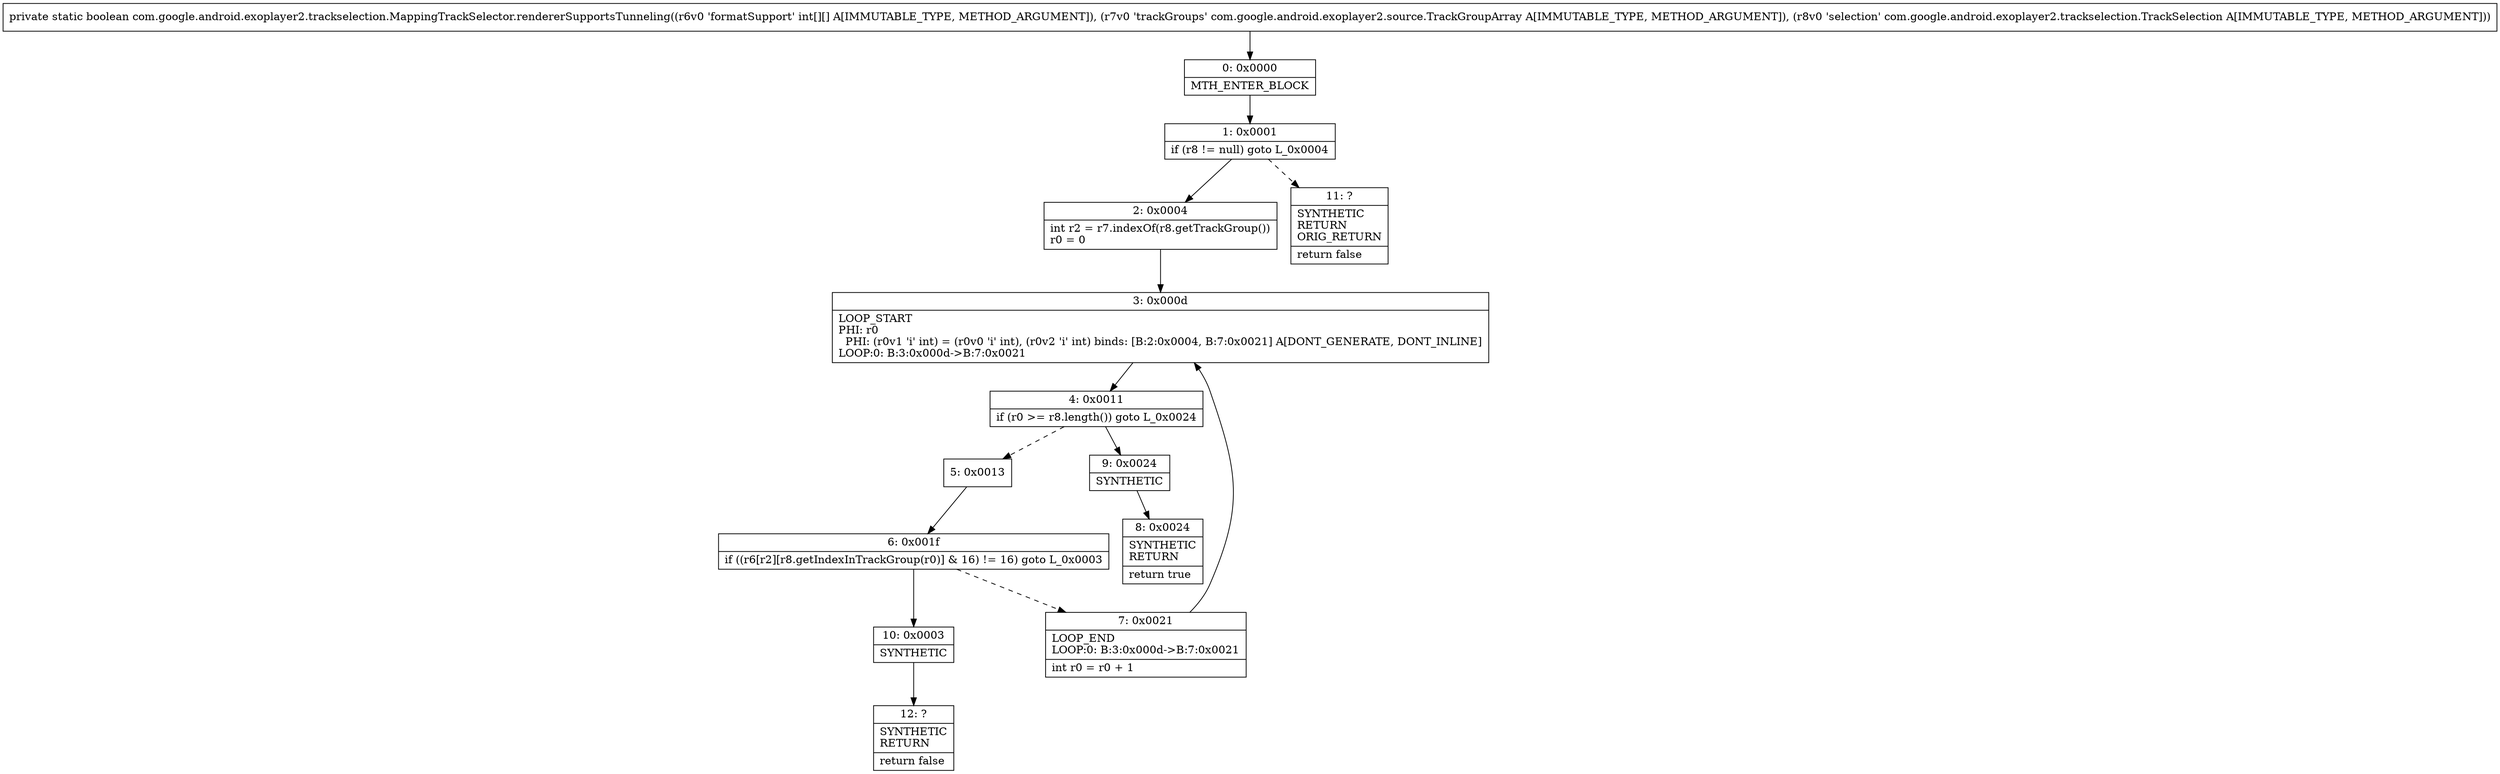 digraph "CFG forcom.google.android.exoplayer2.trackselection.MappingTrackSelector.rendererSupportsTunneling([[ILcom\/google\/android\/exoplayer2\/source\/TrackGroupArray;Lcom\/google\/android\/exoplayer2\/trackselection\/TrackSelection;)Z" {
Node_0 [shape=record,label="{0\:\ 0x0000|MTH_ENTER_BLOCK\l}"];
Node_1 [shape=record,label="{1\:\ 0x0001|if (r8 != null) goto L_0x0004\l}"];
Node_2 [shape=record,label="{2\:\ 0x0004|int r2 = r7.indexOf(r8.getTrackGroup())\lr0 = 0\l}"];
Node_3 [shape=record,label="{3\:\ 0x000d|LOOP_START\lPHI: r0 \l  PHI: (r0v1 'i' int) = (r0v0 'i' int), (r0v2 'i' int) binds: [B:2:0x0004, B:7:0x0021] A[DONT_GENERATE, DONT_INLINE]\lLOOP:0: B:3:0x000d\-\>B:7:0x0021\l}"];
Node_4 [shape=record,label="{4\:\ 0x0011|if (r0 \>= r8.length()) goto L_0x0024\l}"];
Node_5 [shape=record,label="{5\:\ 0x0013}"];
Node_6 [shape=record,label="{6\:\ 0x001f|if ((r6[r2][r8.getIndexInTrackGroup(r0)] & 16) != 16) goto L_0x0003\l}"];
Node_7 [shape=record,label="{7\:\ 0x0021|LOOP_END\lLOOP:0: B:3:0x000d\-\>B:7:0x0021\l|int r0 = r0 + 1\l}"];
Node_8 [shape=record,label="{8\:\ 0x0024|SYNTHETIC\lRETURN\l|return true\l}"];
Node_9 [shape=record,label="{9\:\ 0x0024|SYNTHETIC\l}"];
Node_10 [shape=record,label="{10\:\ 0x0003|SYNTHETIC\l}"];
Node_11 [shape=record,label="{11\:\ ?|SYNTHETIC\lRETURN\lORIG_RETURN\l|return false\l}"];
Node_12 [shape=record,label="{12\:\ ?|SYNTHETIC\lRETURN\l|return false\l}"];
MethodNode[shape=record,label="{private static boolean com.google.android.exoplayer2.trackselection.MappingTrackSelector.rendererSupportsTunneling((r6v0 'formatSupport' int[][] A[IMMUTABLE_TYPE, METHOD_ARGUMENT]), (r7v0 'trackGroups' com.google.android.exoplayer2.source.TrackGroupArray A[IMMUTABLE_TYPE, METHOD_ARGUMENT]), (r8v0 'selection' com.google.android.exoplayer2.trackselection.TrackSelection A[IMMUTABLE_TYPE, METHOD_ARGUMENT])) }"];
MethodNode -> Node_0;
Node_0 -> Node_1;
Node_1 -> Node_2;
Node_1 -> Node_11[style=dashed];
Node_2 -> Node_3;
Node_3 -> Node_4;
Node_4 -> Node_5[style=dashed];
Node_4 -> Node_9;
Node_5 -> Node_6;
Node_6 -> Node_7[style=dashed];
Node_6 -> Node_10;
Node_7 -> Node_3;
Node_9 -> Node_8;
Node_10 -> Node_12;
}

